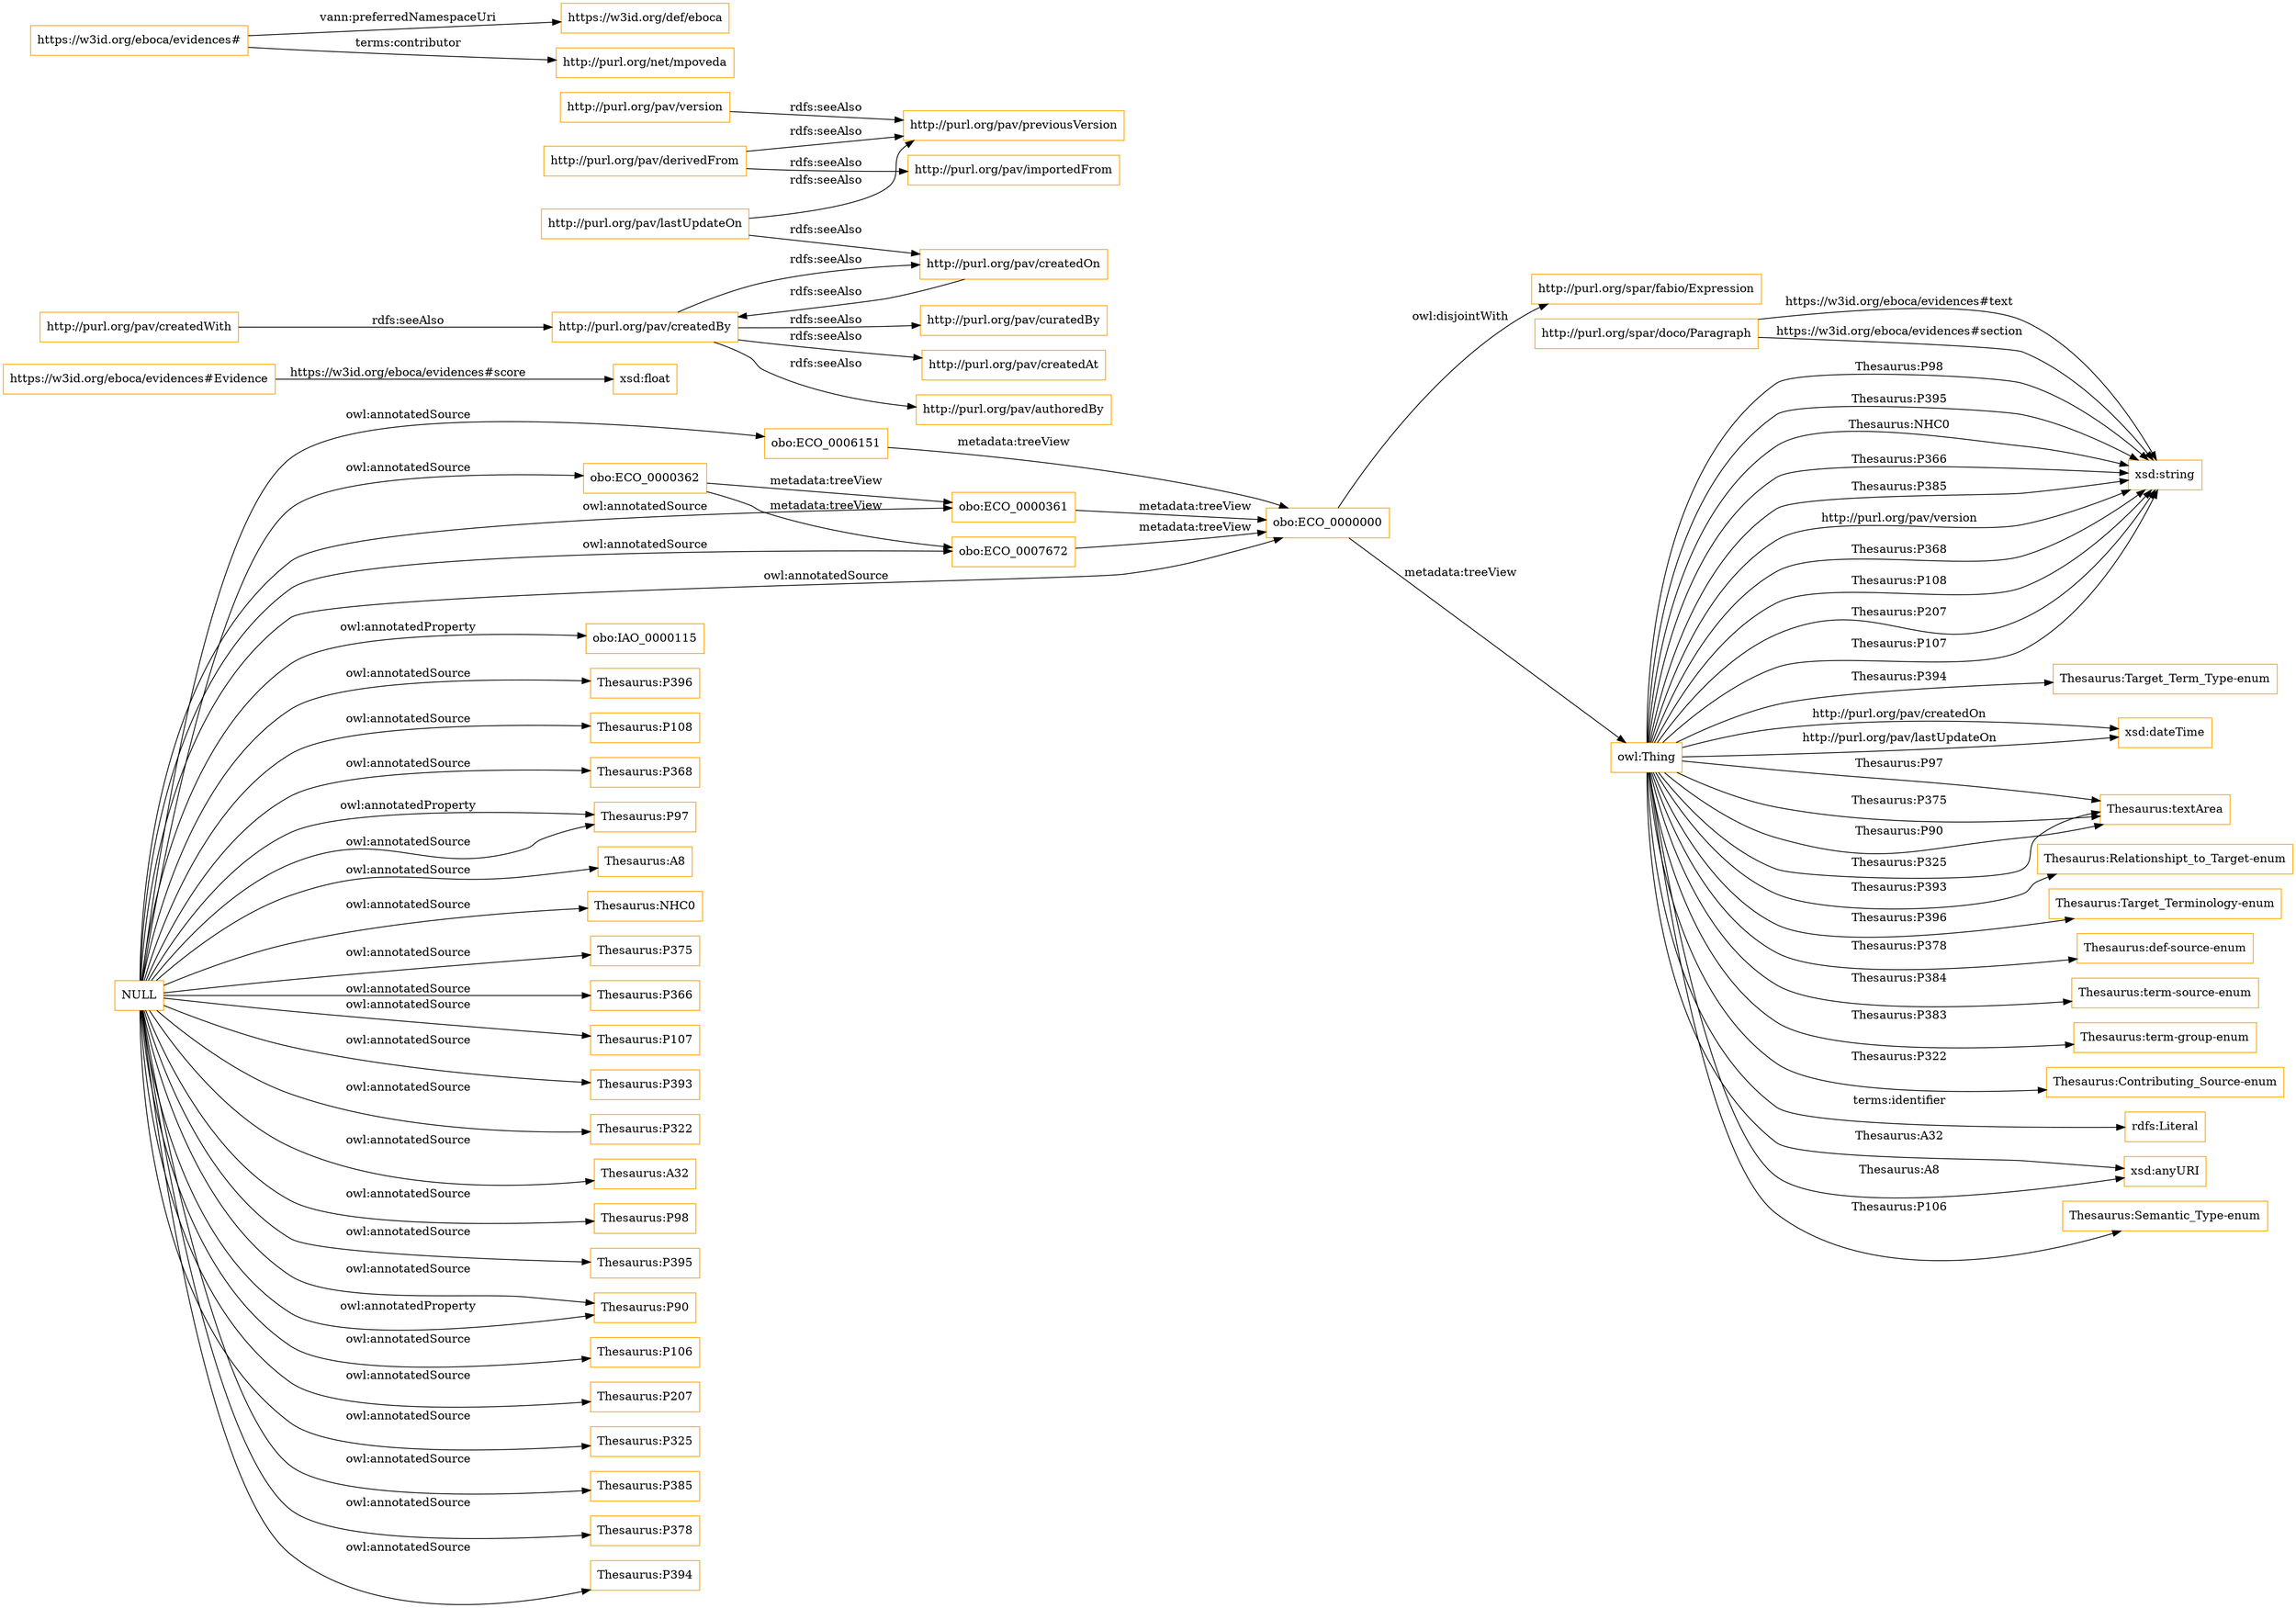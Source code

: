 digraph ar2dtool_diagram { 
rankdir=LR;
size="1501"
node [shape = rectangle, color="orange"]; "obo:ECO_0000362" "https://w3id.org/eboca/evidences#Evidence" "http://purl.org/spar/fabio/Expression" "obo:ECO_0006151" "obo:ECO_0000361" "http://purl.org/spar/doco/Paragraph" "obo:ECO_0007672" "obo:ECO_0000000" ; /*classes style*/
	"http://purl.org/pav/createdBy" -> "http://purl.org/pav/curatedBy" [ label = "rdfs:seeAlso" ];
	"http://purl.org/pav/createdBy" -> "http://purl.org/pav/createdOn" [ label = "rdfs:seeAlso" ];
	"http://purl.org/pav/createdBy" -> "http://purl.org/pav/createdAt" [ label = "rdfs:seeAlso" ];
	"http://purl.org/pav/createdBy" -> "http://purl.org/pav/authoredBy" [ label = "rdfs:seeAlso" ];
	"http://purl.org/pav/createdOn" -> "http://purl.org/pav/createdBy" [ label = "rdfs:seeAlso" ];
	"NULL" -> "obo:ECO_0006151" [ label = "owl:annotatedSource" ];
	"NULL" -> "obo:IAO_0000115" [ label = "owl:annotatedProperty" ];
	"NULL" -> "Thesaurus:P396" [ label = "owl:annotatedSource" ];
	"NULL" -> "obo:ECO_0000362" [ label = "owl:annotatedSource" ];
	"NULL" -> "Thesaurus:P108" [ label = "owl:annotatedSource" ];
	"NULL" -> "Thesaurus:P368" [ label = "owl:annotatedSource" ];
	"NULL" -> "Thesaurus:P97" [ label = "owl:annotatedProperty" ];
	"NULL" -> "Thesaurus:A8" [ label = "owl:annotatedSource" ];
	"NULL" -> "Thesaurus:NHC0" [ label = "owl:annotatedSource" ];
	"NULL" -> "Thesaurus:P375" [ label = "owl:annotatedSource" ];
	"NULL" -> "obo:ECO_0007672" [ label = "owl:annotatedSource" ];
	"NULL" -> "Thesaurus:P366" [ label = "owl:annotatedSource" ];
	"NULL" -> "Thesaurus:P107" [ label = "owl:annotatedSource" ];
	"NULL" -> "Thesaurus:P393" [ label = "owl:annotatedSource" ];
	"NULL" -> "Thesaurus:P322" [ label = "owl:annotatedSource" ];
	"NULL" -> "obo:ECO_0000000" [ label = "owl:annotatedSource" ];
	"NULL" -> "Thesaurus:A32" [ label = "owl:annotatedSource" ];
	"NULL" -> "Thesaurus:P98" [ label = "owl:annotatedSource" ];
	"NULL" -> "Thesaurus:P395" [ label = "owl:annotatedSource" ];
	"NULL" -> "Thesaurus:P90" [ label = "owl:annotatedSource" ];
	"NULL" -> "Thesaurus:P106" [ label = "owl:annotatedSource" ];
	"NULL" -> "Thesaurus:P207" [ label = "owl:annotatedSource" ];
	"NULL" -> "Thesaurus:P325" [ label = "owl:annotatedSource" ];
	"NULL" -> "obo:ECO_0000361" [ label = "owl:annotatedSource" ];
	"NULL" -> "Thesaurus:P385" [ label = "owl:annotatedSource" ];
	"NULL" -> "Thesaurus:P90" [ label = "owl:annotatedProperty" ];
	"NULL" -> "Thesaurus:P378" [ label = "owl:annotatedSource" ];
	"NULL" -> "Thesaurus:P394" [ label = "owl:annotatedSource" ];
	"NULL" -> "Thesaurus:P97" [ label = "owl:annotatedSource" ];
	"obo:ECO_0007672" -> "obo:ECO_0000000" [ label = "metadata:treeView" ];
	"http://purl.org/pav/lastUpdateOn" -> "http://purl.org/pav/previousVersion" [ label = "rdfs:seeAlso" ];
	"http://purl.org/pav/lastUpdateOn" -> "http://purl.org/pav/createdOn" [ label = "rdfs:seeAlso" ];
	"obo:ECO_0000362" -> "obo:ECO_0007672" [ label = "metadata:treeView" ];
	"obo:ECO_0000362" -> "obo:ECO_0000361" [ label = "metadata:treeView" ];
	"http://purl.org/pav/createdWith" -> "http://purl.org/pav/createdBy" [ label = "rdfs:seeAlso" ];
	"http://purl.org/pav/derivedFrom" -> "http://purl.org/pav/previousVersion" [ label = "rdfs:seeAlso" ];
	"http://purl.org/pav/derivedFrom" -> "http://purl.org/pav/importedFrom" [ label = "rdfs:seeAlso" ];
	"obo:ECO_0000000" -> "owl:Thing" [ label = "metadata:treeView" ];
	"obo:ECO_0000000" -> "http://purl.org/spar/fabio/Expression" [ label = "owl:disjointWith" ];
	"obo:ECO_0000361" -> "obo:ECO_0000000" [ label = "metadata:treeView" ];
	"https://w3id.org/eboca/evidences#" -> "https://w3id.org/def/eboca" [ label = "vann:preferredNamespaceUri" ];
	"https://w3id.org/eboca/evidences#" -> "http://purl.org/net/mpoveda" [ label = "terms:contributor" ];
	"http://purl.org/pav/version" -> "http://purl.org/pav/previousVersion" [ label = "rdfs:seeAlso" ];
	"obo:ECO_0006151" -> "obo:ECO_0000000" [ label = "metadata:treeView" ];
	"owl:Thing" -> "xsd:string" [ label = "Thesaurus:P98" ];
	"owl:Thing" -> "xsd:string" [ label = "Thesaurus:P395" ];
	"owl:Thing" -> "Thesaurus:Target_Term_Type-enum" [ label = "Thesaurus:P394" ];
	"owl:Thing" -> "xsd:dateTime" [ label = "http://purl.org/pav/createdOn" ];
	"owl:Thing" -> "Thesaurus:textArea" [ label = "Thesaurus:P97" ];
	"owl:Thing" -> "Thesaurus:Relationshipt_to_Target-enum" [ label = "Thesaurus:P393" ];
	"owl:Thing" -> "xsd:dateTime" [ label = "http://purl.org/pav/lastUpdateOn" ];
	"owl:Thing" -> "Thesaurus:textArea" [ label = "Thesaurus:P375" ];
	"owl:Thing" -> "Thesaurus:Target_Terminology-enum" [ label = "Thesaurus:P396" ];
	"owl:Thing" -> "xsd:string" [ label = "Thesaurus:NHC0" ];
	"owl:Thing" -> "Thesaurus:def-source-enum" [ label = "Thesaurus:P378" ];
	"owl:Thing" -> "Thesaurus:term-source-enum" [ label = "Thesaurus:P384" ];
	"owl:Thing" -> "Thesaurus:term-group-enum" [ label = "Thesaurus:P383" ];
	"owl:Thing" -> "xsd:string" [ label = "Thesaurus:P366" ];
	"owl:Thing" -> "Thesaurus:Contributing_Source-enum" [ label = "Thesaurus:P322" ];
	"owl:Thing" -> "rdfs:Literal" [ label = "terms:identifier" ];
	"owl:Thing" -> "xsd:string" [ label = "Thesaurus:P385" ];
	"http://purl.org/spar/doco/Paragraph" -> "xsd:string" [ label = "https://w3id.org/eboca/evidences#text" ];
	"http://purl.org/spar/doco/Paragraph" -> "xsd:string" [ label = "https://w3id.org/eboca/evidences#section" ];
	"owl:Thing" -> "xsd:anyURI" [ label = "Thesaurus:A32" ];
	"owl:Thing" -> "xsd:string" [ label = "http://purl.org/pav/version" ];
	"owl:Thing" -> "Thesaurus:textArea" [ label = "Thesaurus:P90" ];
	"owl:Thing" -> "Thesaurus:Semantic_Type-enum" [ label = "Thesaurus:P106" ];
	"owl:Thing" -> "xsd:anyURI" [ label = "Thesaurus:A8" ];
	"owl:Thing" -> "Thesaurus:textArea" [ label = "Thesaurus:P325" ];
	"owl:Thing" -> "xsd:string" [ label = "Thesaurus:P368" ];
	"https://w3id.org/eboca/evidences#Evidence" -> "xsd:float" [ label = "https://w3id.org/eboca/evidences#score" ];
	"owl:Thing" -> "xsd:string" [ label = "Thesaurus:P108" ];
	"owl:Thing" -> "xsd:string" [ label = "Thesaurus:P207" ];
	"owl:Thing" -> "xsd:string" [ label = "Thesaurus:P107" ];

}
